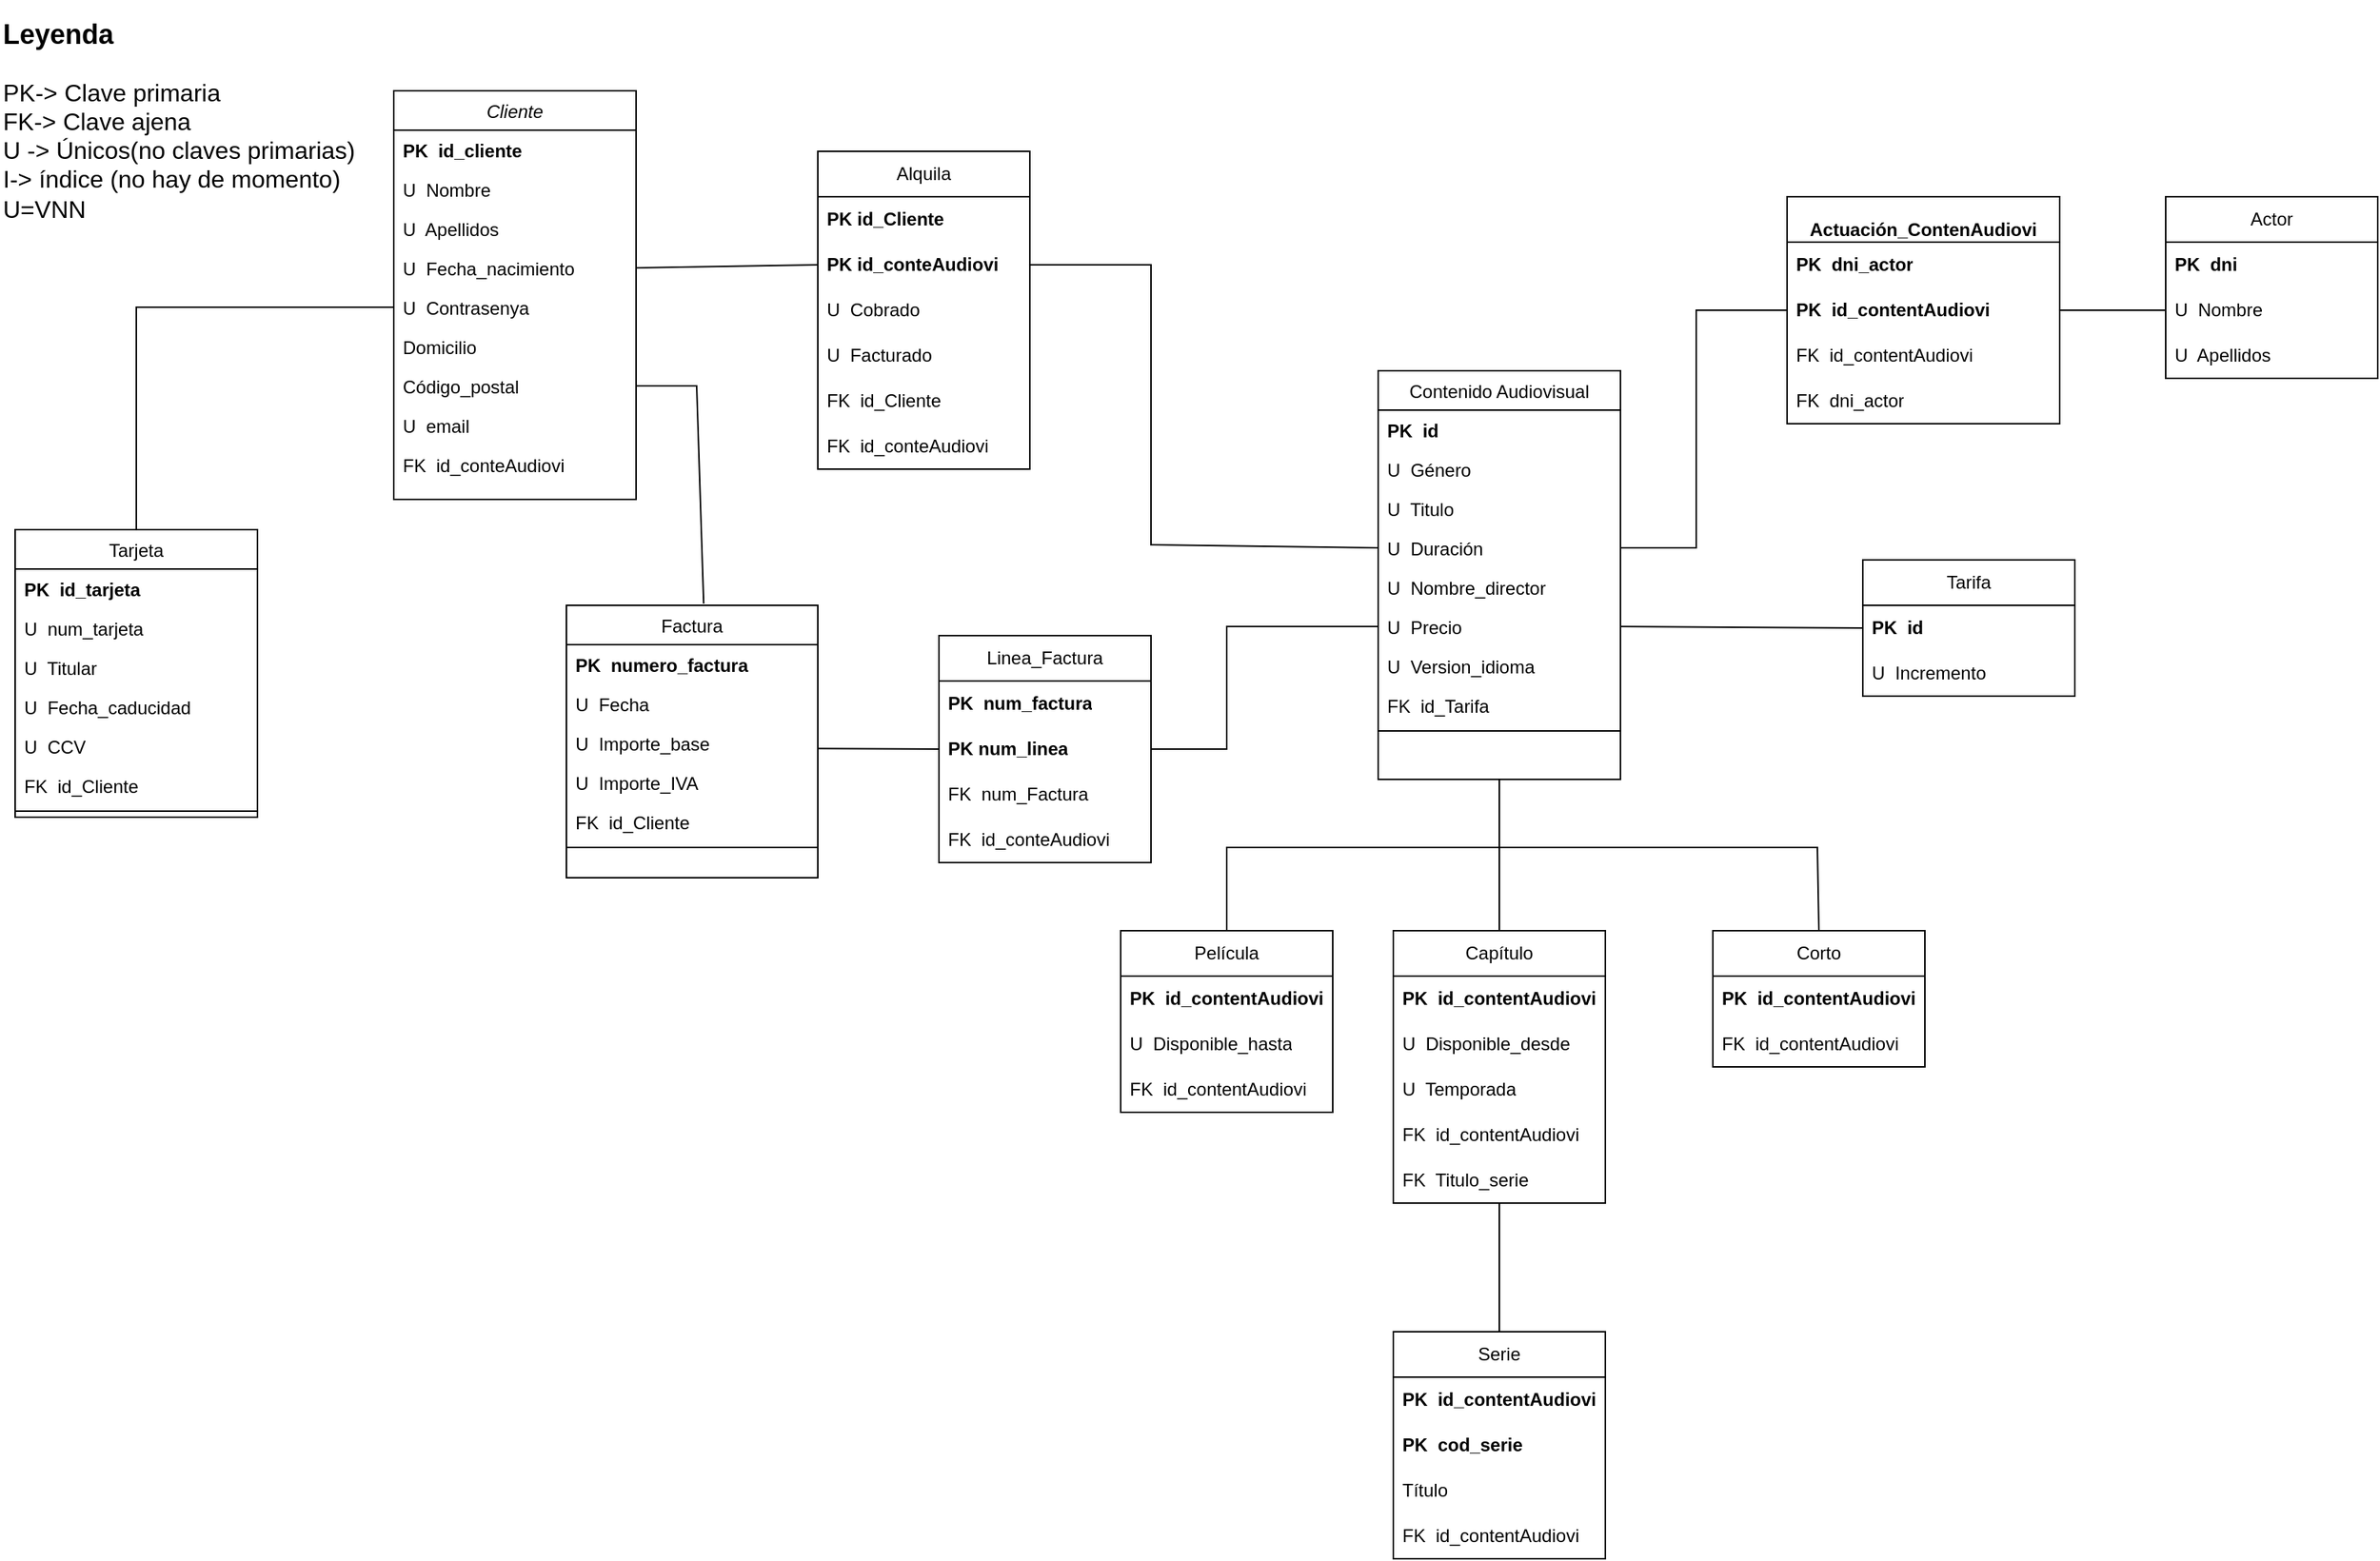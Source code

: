 <mxfile version="24.4.0" type="device">
  <diagram id="C5RBs43oDa-KdzZeNtuy" name="Page-1">
    <mxGraphModel dx="1566" dy="602" grid="1" gridSize="10" guides="1" tooltips="1" connect="1" arrows="1" fold="1" page="1" pageScale="1" pageWidth="827" pageHeight="1169" math="0" shadow="0">
      <root>
        <mxCell id="WIyWlLk6GJQsqaUBKTNV-0" />
        <mxCell id="WIyWlLk6GJQsqaUBKTNV-1" parent="WIyWlLk6GJQsqaUBKTNV-0" />
        <mxCell id="zkfFHV4jXpPFQw0GAbJ--0" value="Cliente" style="swimlane;fontStyle=2;align=center;verticalAlign=top;childLayout=stackLayout;horizontal=1;startSize=26;horizontalStack=0;resizeParent=1;resizeLast=0;collapsible=1;marginBottom=0;rounded=0;shadow=0;strokeWidth=1;" parent="WIyWlLk6GJQsqaUBKTNV-1" vertex="1">
          <mxGeometry x="300" y="100" width="160" height="270" as="geometry">
            <mxRectangle x="230" y="140" width="160" height="26" as="alternateBounds" />
          </mxGeometry>
        </mxCell>
        <mxCell id="Wgf2Gytl8_yMg1ZJotY8-47" value="PK  id_cliente" style="text;align=left;verticalAlign=top;spacingLeft=4;spacingRight=4;overflow=hidden;rotatable=0;points=[[0,0.5],[1,0.5]];portConstraint=eastwest;rounded=0;shadow=0;html=0;strokeColor=none;fontStyle=1" parent="zkfFHV4jXpPFQw0GAbJ--0" vertex="1">
          <mxGeometry y="26" width="160" height="26" as="geometry" />
        </mxCell>
        <mxCell id="zkfFHV4jXpPFQw0GAbJ--1" value="U  Nombre        " style="text;align=left;verticalAlign=top;spacingLeft=4;spacingRight=4;overflow=hidden;rotatable=0;points=[[0,0.5],[1,0.5]];portConstraint=eastwest;" parent="zkfFHV4jXpPFQw0GAbJ--0" vertex="1">
          <mxGeometry y="52" width="160" height="26" as="geometry" />
        </mxCell>
        <mxCell id="zkfFHV4jXpPFQw0GAbJ--2" value="U  Apellidos" style="text;align=left;verticalAlign=top;spacingLeft=4;spacingRight=4;overflow=hidden;rotatable=0;points=[[0,0.5],[1,0.5]];portConstraint=eastwest;rounded=0;shadow=0;html=0;" parent="zkfFHV4jXpPFQw0GAbJ--0" vertex="1">
          <mxGeometry y="78" width="160" height="26" as="geometry" />
        </mxCell>
        <mxCell id="Wgf2Gytl8_yMg1ZJotY8-46" value="U  Fecha_nacimiento" style="text;align=left;verticalAlign=top;spacingLeft=4;spacingRight=4;overflow=hidden;rotatable=0;points=[[0,0.5],[1,0.5]];portConstraint=eastwest;rounded=0;shadow=0;html=0;" parent="zkfFHV4jXpPFQw0GAbJ--0" vertex="1">
          <mxGeometry y="104" width="160" height="26" as="geometry" />
        </mxCell>
        <mxCell id="Wgf2Gytl8_yMg1ZJotY8-48" value="U  Contrasenya" style="text;align=left;verticalAlign=top;spacingLeft=4;spacingRight=4;overflow=hidden;rotatable=0;points=[[0,0.5],[1,0.5]];portConstraint=eastwest;" parent="zkfFHV4jXpPFQw0GAbJ--0" vertex="1">
          <mxGeometry y="130" width="160" height="26" as="geometry" />
        </mxCell>
        <mxCell id="zkfFHV4jXpPFQw0GAbJ--5" value="Domicilio" style="text;align=left;verticalAlign=top;spacingLeft=4;spacingRight=4;overflow=hidden;rotatable=0;points=[[0,0.5],[1,0.5]];portConstraint=eastwest;" parent="zkfFHV4jXpPFQw0GAbJ--0" vertex="1">
          <mxGeometry y="156" width="160" height="26" as="geometry" />
        </mxCell>
        <mxCell id="Wgf2Gytl8_yMg1ZJotY8-49" value="Código_postal" style="text;align=left;verticalAlign=top;spacingLeft=4;spacingRight=4;overflow=hidden;rotatable=0;points=[[0,0.5],[1,0.5]];portConstraint=eastwest;rounded=0;shadow=0;html=0;" parent="zkfFHV4jXpPFQw0GAbJ--0" vertex="1">
          <mxGeometry y="182" width="160" height="26" as="geometry" />
        </mxCell>
        <mxCell id="oNZRtLvuHWQZ_LMF3RW0-1" value="U  email" style="text;align=left;verticalAlign=top;spacingLeft=4;spacingRight=4;overflow=hidden;rotatable=0;points=[[0,0.5],[1,0.5]];portConstraint=eastwest;rounded=0;shadow=0;html=0;" parent="zkfFHV4jXpPFQw0GAbJ--0" vertex="1">
          <mxGeometry y="208" width="160" height="26" as="geometry" />
        </mxCell>
        <mxCell id="Wgf2Gytl8_yMg1ZJotY8-50" value="FK  id_conteAudiovi" style="text;align=left;verticalAlign=top;spacingLeft=4;spacingRight=4;overflow=hidden;rotatable=0;points=[[0,0.5],[1,0.5]];portConstraint=eastwest;fontStyle=0" parent="zkfFHV4jXpPFQw0GAbJ--0" vertex="1">
          <mxGeometry y="234" width="160" height="36" as="geometry" />
        </mxCell>
        <mxCell id="zkfFHV4jXpPFQw0GAbJ--6" value="Tarjeta" style="swimlane;fontStyle=0;align=center;verticalAlign=top;childLayout=stackLayout;horizontal=1;startSize=26;horizontalStack=0;resizeParent=1;resizeLast=0;collapsible=1;marginBottom=0;rounded=0;shadow=0;strokeWidth=1;" parent="WIyWlLk6GJQsqaUBKTNV-1" vertex="1">
          <mxGeometry x="50" y="390" width="160" height="190" as="geometry">
            <mxRectangle x="130" y="380" width="160" height="26" as="alternateBounds" />
          </mxGeometry>
        </mxCell>
        <mxCell id="zkfFHV4jXpPFQw0GAbJ--7" value="PK  id_tarjeta" style="text;align=left;verticalAlign=top;spacingLeft=4;spacingRight=4;overflow=hidden;rotatable=0;points=[[0,0.5],[1,0.5]];portConstraint=eastwest;fontStyle=1" parent="zkfFHV4jXpPFQw0GAbJ--6" vertex="1">
          <mxGeometry y="26" width="160" height="26" as="geometry" />
        </mxCell>
        <mxCell id="7_OPogSqCohkSe6gVbmI-0" value="U  num_tarjeta" style="text;align=left;verticalAlign=top;spacingLeft=4;spacingRight=4;overflow=hidden;rotatable=0;points=[[0,0.5],[1,0.5]];portConstraint=eastwest;rounded=0;shadow=0;html=0;" vertex="1" parent="zkfFHV4jXpPFQw0GAbJ--6">
          <mxGeometry y="52" width="160" height="26" as="geometry" />
        </mxCell>
        <mxCell id="zkfFHV4jXpPFQw0GAbJ--8" value="U  Titular" style="text;align=left;verticalAlign=top;spacingLeft=4;spacingRight=4;overflow=hidden;rotatable=0;points=[[0,0.5],[1,0.5]];portConstraint=eastwest;rounded=0;shadow=0;html=0;" parent="zkfFHV4jXpPFQw0GAbJ--6" vertex="1">
          <mxGeometry y="78" width="160" height="26" as="geometry" />
        </mxCell>
        <mxCell id="Wgf2Gytl8_yMg1ZJotY8-126" value="U  Fecha_caducidad" style="text;align=left;verticalAlign=top;spacingLeft=4;spacingRight=4;overflow=hidden;rotatable=0;points=[[0,0.5],[1,0.5]];portConstraint=eastwest;rounded=0;shadow=0;html=0;" parent="zkfFHV4jXpPFQw0GAbJ--6" vertex="1">
          <mxGeometry y="104" width="160" height="26" as="geometry" />
        </mxCell>
        <mxCell id="Wgf2Gytl8_yMg1ZJotY8-127" value="U  CCV" style="text;align=left;verticalAlign=top;spacingLeft=4;spacingRight=4;overflow=hidden;rotatable=0;points=[[0,0.5],[1,0.5]];portConstraint=eastwest;rounded=0;shadow=0;html=0;" parent="zkfFHV4jXpPFQw0GAbJ--6" vertex="1">
          <mxGeometry y="130" width="160" height="26" as="geometry" />
        </mxCell>
        <mxCell id="Wgf2Gytl8_yMg1ZJotY8-129" value="FK  id_Cliente" style="text;align=left;verticalAlign=top;spacingLeft=4;spacingRight=4;overflow=hidden;rotatable=0;points=[[0,0.5],[1,0.5]];portConstraint=eastwest;rounded=0;shadow=0;html=0;" parent="zkfFHV4jXpPFQw0GAbJ--6" vertex="1">
          <mxGeometry y="156" width="160" height="26" as="geometry" />
        </mxCell>
        <mxCell id="zkfFHV4jXpPFQw0GAbJ--9" value="" style="line;html=1;strokeWidth=1;align=left;verticalAlign=middle;spacingTop=-1;spacingLeft=3;spacingRight=3;rotatable=0;labelPosition=right;points=[];portConstraint=eastwest;" parent="zkfFHV4jXpPFQw0GAbJ--6" vertex="1">
          <mxGeometry y="182" width="160" height="8" as="geometry" />
        </mxCell>
        <mxCell id="zkfFHV4jXpPFQw0GAbJ--17" value="Contenido Audiovisual" style="swimlane;fontStyle=0;align=center;verticalAlign=top;childLayout=stackLayout;horizontal=1;startSize=26;horizontalStack=0;resizeParent=1;resizeLast=0;collapsible=1;marginBottom=0;rounded=0;shadow=0;strokeWidth=1;" parent="WIyWlLk6GJQsqaUBKTNV-1" vertex="1">
          <mxGeometry x="950" y="285" width="160" height="270" as="geometry">
            <mxRectangle x="550" y="140" width="160" height="26" as="alternateBounds" />
          </mxGeometry>
        </mxCell>
        <mxCell id="zkfFHV4jXpPFQw0GAbJ--18" value="PK  id" style="text;align=left;verticalAlign=top;spacingLeft=4;spacingRight=4;overflow=hidden;rotatable=0;points=[[0,0.5],[1,0.5]];portConstraint=eastwest;fontStyle=1" parent="zkfFHV4jXpPFQw0GAbJ--17" vertex="1">
          <mxGeometry y="26" width="160" height="26" as="geometry" />
        </mxCell>
        <mxCell id="zkfFHV4jXpPFQw0GAbJ--19" value="U  Género" style="text;align=left;verticalAlign=top;spacingLeft=4;spacingRight=4;overflow=hidden;rotatable=0;points=[[0,0.5],[1,0.5]];portConstraint=eastwest;rounded=0;shadow=0;html=0;" parent="zkfFHV4jXpPFQw0GAbJ--17" vertex="1">
          <mxGeometry y="52" width="160" height="26" as="geometry" />
        </mxCell>
        <mxCell id="zkfFHV4jXpPFQw0GAbJ--20" value="U  Titulo" style="text;align=left;verticalAlign=top;spacingLeft=4;spacingRight=4;overflow=hidden;rotatable=0;points=[[0,0.5],[1,0.5]];portConstraint=eastwest;rounded=0;shadow=0;html=0;" parent="zkfFHV4jXpPFQw0GAbJ--17" vertex="1">
          <mxGeometry y="78" width="160" height="26" as="geometry" />
        </mxCell>
        <mxCell id="zkfFHV4jXpPFQw0GAbJ--21" value="U  Duración" style="text;align=left;verticalAlign=top;spacingLeft=4;spacingRight=4;overflow=hidden;rotatable=0;points=[[0,0.5],[1,0.5]];portConstraint=eastwest;rounded=0;shadow=0;html=0;" parent="zkfFHV4jXpPFQw0GAbJ--17" vertex="1">
          <mxGeometry y="104" width="160" height="26" as="geometry" />
        </mxCell>
        <mxCell id="zkfFHV4jXpPFQw0GAbJ--22" value="U  Nombre_director" style="text;align=left;verticalAlign=top;spacingLeft=4;spacingRight=4;overflow=hidden;rotatable=0;points=[[0,0.5],[1,0.5]];portConstraint=eastwest;rounded=0;shadow=0;html=0;" parent="zkfFHV4jXpPFQw0GAbJ--17" vertex="1">
          <mxGeometry y="130" width="160" height="26" as="geometry" />
        </mxCell>
        <mxCell id="zkfFHV4jXpPFQw0GAbJ--24" value="U  Precio" style="text;align=left;verticalAlign=top;spacingLeft=4;spacingRight=4;overflow=hidden;rotatable=0;points=[[0,0.5],[1,0.5]];portConstraint=eastwest;" parent="zkfFHV4jXpPFQw0GAbJ--17" vertex="1">
          <mxGeometry y="156" width="160" height="26" as="geometry" />
        </mxCell>
        <mxCell id="zkfFHV4jXpPFQw0GAbJ--25" value="U  Version_idioma" style="text;align=left;verticalAlign=top;spacingLeft=4;spacingRight=4;overflow=hidden;rotatable=0;points=[[0,0.5],[1,0.5]];portConstraint=eastwest;" parent="zkfFHV4jXpPFQw0GAbJ--17" vertex="1">
          <mxGeometry y="182" width="160" height="26" as="geometry" />
        </mxCell>
        <mxCell id="Wgf2Gytl8_yMg1ZJotY8-65" value="FK  id_Tarifa" style="text;align=left;verticalAlign=top;spacingLeft=4;spacingRight=4;overflow=hidden;rotatable=0;points=[[0,0.5],[1,0.5]];portConstraint=eastwest;rounded=0;shadow=0;html=0;" parent="zkfFHV4jXpPFQw0GAbJ--17" vertex="1">
          <mxGeometry y="208" width="160" height="26" as="geometry" />
        </mxCell>
        <mxCell id="zkfFHV4jXpPFQw0GAbJ--23" value="" style="line;html=1;strokeWidth=1;align=left;verticalAlign=middle;spacingTop=-1;spacingLeft=3;spacingRight=3;rotatable=0;labelPosition=right;points=[];portConstraint=eastwest;" parent="zkfFHV4jXpPFQw0GAbJ--17" vertex="1">
          <mxGeometry y="234" width="160" height="8" as="geometry" />
        </mxCell>
        <mxCell id="Wgf2Gytl8_yMg1ZJotY8-0" value="Actor" style="swimlane;fontStyle=0;childLayout=stackLayout;horizontal=1;startSize=30;horizontalStack=0;resizeParent=1;resizeParentMax=0;resizeLast=0;collapsible=1;marginBottom=0;whiteSpace=wrap;html=1;" parent="WIyWlLk6GJQsqaUBKTNV-1" vertex="1">
          <mxGeometry x="1470" y="170" width="140" height="120" as="geometry" />
        </mxCell>
        <mxCell id="Wgf2Gytl8_yMg1ZJotY8-1" value="&lt;b&gt;PK&amp;nbsp; dni&lt;/b&gt;" style="text;strokeColor=none;fillColor=none;align=left;verticalAlign=middle;spacingLeft=4;spacingRight=4;overflow=hidden;points=[[0,0.5],[1,0.5]];portConstraint=eastwest;rotatable=0;whiteSpace=wrap;html=1;" parent="Wgf2Gytl8_yMg1ZJotY8-0" vertex="1">
          <mxGeometry y="30" width="140" height="30" as="geometry" />
        </mxCell>
        <mxCell id="Wgf2Gytl8_yMg1ZJotY8-2" value="U&amp;nbsp; Nombre" style="text;strokeColor=none;fillColor=none;align=left;verticalAlign=middle;spacingLeft=4;spacingRight=4;overflow=hidden;points=[[0,0.5],[1,0.5]];portConstraint=eastwest;rotatable=0;whiteSpace=wrap;html=1;" parent="Wgf2Gytl8_yMg1ZJotY8-0" vertex="1">
          <mxGeometry y="60" width="140" height="30" as="geometry" />
        </mxCell>
        <mxCell id="Wgf2Gytl8_yMg1ZJotY8-3" value="U&amp;nbsp; Apellidos" style="text;strokeColor=none;fillColor=none;align=left;verticalAlign=middle;spacingLeft=4;spacingRight=4;overflow=hidden;points=[[0,0.5],[1,0.5]];portConstraint=eastwest;rotatable=0;whiteSpace=wrap;html=1;" parent="Wgf2Gytl8_yMg1ZJotY8-0" vertex="1">
          <mxGeometry y="90" width="140" height="30" as="geometry" />
        </mxCell>
        <mxCell id="Wgf2Gytl8_yMg1ZJotY8-4" value="Corto" style="swimlane;fontStyle=0;childLayout=stackLayout;horizontal=1;startSize=30;horizontalStack=0;resizeParent=1;resizeParentMax=0;resizeLast=0;collapsible=1;marginBottom=0;whiteSpace=wrap;html=1;" parent="WIyWlLk6GJQsqaUBKTNV-1" vertex="1">
          <mxGeometry x="1171" y="655" width="140" height="90" as="geometry" />
        </mxCell>
        <mxCell id="Wgf2Gytl8_yMg1ZJotY8-5" value="&lt;b&gt;PK&amp;nbsp; id_contentAudiovi&lt;/b&gt;" style="text;strokeColor=none;fillColor=none;align=left;verticalAlign=middle;spacingLeft=4;spacingRight=4;overflow=hidden;points=[[0,0.5],[1,0.5]];portConstraint=eastwest;rotatable=0;whiteSpace=wrap;html=1;" parent="Wgf2Gytl8_yMg1ZJotY8-4" vertex="1">
          <mxGeometry y="30" width="140" height="30" as="geometry" />
        </mxCell>
        <mxCell id="Wgf2Gytl8_yMg1ZJotY8-6" value="FK&amp;nbsp; id_contentAudiovi" style="text;strokeColor=none;fillColor=none;align=left;verticalAlign=middle;spacingLeft=4;spacingRight=4;overflow=hidden;points=[[0,0.5],[1,0.5]];portConstraint=eastwest;rotatable=0;whiteSpace=wrap;html=1;" parent="Wgf2Gytl8_yMg1ZJotY8-4" vertex="1">
          <mxGeometry y="60" width="140" height="30" as="geometry" />
        </mxCell>
        <mxCell id="Wgf2Gytl8_yMg1ZJotY8-8" value="Tarifa" style="swimlane;fontStyle=0;childLayout=stackLayout;horizontal=1;startSize=30;horizontalStack=0;resizeParent=1;resizeParentMax=0;resizeLast=0;collapsible=1;marginBottom=0;whiteSpace=wrap;html=1;" parent="WIyWlLk6GJQsqaUBKTNV-1" vertex="1">
          <mxGeometry x="1270" y="410" width="140" height="90" as="geometry" />
        </mxCell>
        <mxCell id="Wgf2Gytl8_yMg1ZJotY8-9" value="&lt;b&gt;PK&amp;nbsp; id&lt;/b&gt;" style="text;strokeColor=none;fillColor=none;align=left;verticalAlign=middle;spacingLeft=4;spacingRight=4;overflow=hidden;points=[[0,0.5],[1,0.5]];portConstraint=eastwest;rotatable=0;whiteSpace=wrap;html=1;" parent="Wgf2Gytl8_yMg1ZJotY8-8" vertex="1">
          <mxGeometry y="30" width="140" height="30" as="geometry" />
        </mxCell>
        <mxCell id="Wgf2Gytl8_yMg1ZJotY8-10" value="U&amp;nbsp; Incremento" style="text;strokeColor=none;fillColor=none;align=left;verticalAlign=middle;spacingLeft=4;spacingRight=4;overflow=hidden;points=[[0,0.5],[1,0.5]];portConstraint=eastwest;rotatable=0;whiteSpace=wrap;html=1;" parent="Wgf2Gytl8_yMg1ZJotY8-8" vertex="1">
          <mxGeometry y="60" width="140" height="30" as="geometry" />
        </mxCell>
        <mxCell id="Wgf2Gytl8_yMg1ZJotY8-12" value="Linea_Factura" style="swimlane;fontStyle=0;childLayout=stackLayout;horizontal=1;startSize=30;horizontalStack=0;resizeParent=1;resizeParentMax=0;resizeLast=0;collapsible=1;marginBottom=0;whiteSpace=wrap;html=1;" parent="WIyWlLk6GJQsqaUBKTNV-1" vertex="1">
          <mxGeometry x="660" y="460" width="140" height="150" as="geometry" />
        </mxCell>
        <mxCell id="Wgf2Gytl8_yMg1ZJotY8-13" value="&lt;span style=&quot;font-weight: 700; text-wrap: nowrap;&quot;&gt;PK&amp;nbsp; num_factura&lt;/span&gt;" style="text;strokeColor=none;fillColor=none;align=left;verticalAlign=middle;spacingLeft=4;spacingRight=4;overflow=hidden;points=[[0,0.5],[1,0.5]];portConstraint=eastwest;rotatable=0;whiteSpace=wrap;html=1;" parent="Wgf2Gytl8_yMg1ZJotY8-12" vertex="1">
          <mxGeometry y="30" width="140" height="30" as="geometry" />
        </mxCell>
        <mxCell id="Wgf2Gytl8_yMg1ZJotY8-14" value="&lt;b&gt;PK num_linea&lt;/b&gt;" style="text;strokeColor=none;fillColor=none;align=left;verticalAlign=middle;spacingLeft=4;spacingRight=4;overflow=hidden;points=[[0,0.5],[1,0.5]];portConstraint=eastwest;rotatable=0;whiteSpace=wrap;html=1;" parent="Wgf2Gytl8_yMg1ZJotY8-12" vertex="1">
          <mxGeometry y="60" width="140" height="30" as="geometry" />
        </mxCell>
        <mxCell id="Wgf2Gytl8_yMg1ZJotY8-141" value="&lt;span style=&quot;text-wrap: nowrap;&quot;&gt;FK&amp;nbsp; num_Factura&amp;nbsp;&lt;/span&gt;" style="text;strokeColor=none;fillColor=none;align=left;verticalAlign=middle;spacingLeft=4;spacingRight=4;overflow=hidden;points=[[0,0.5],[1,0.5]];portConstraint=eastwest;rotatable=0;whiteSpace=wrap;html=1;" parent="Wgf2Gytl8_yMg1ZJotY8-12" vertex="1">
          <mxGeometry y="90" width="140" height="30" as="geometry" />
        </mxCell>
        <mxCell id="Wgf2Gytl8_yMg1ZJotY8-142" value="FK&amp;nbsp; id_conteAudiovi&amp;nbsp;" style="text;strokeColor=none;fillColor=none;align=left;verticalAlign=middle;spacingLeft=4;spacingRight=4;overflow=hidden;points=[[0,0.5],[1,0.5]];portConstraint=eastwest;rotatable=0;whiteSpace=wrap;html=1;" parent="Wgf2Gytl8_yMg1ZJotY8-12" vertex="1">
          <mxGeometry y="120" width="140" height="30" as="geometry" />
        </mxCell>
        <mxCell id="Wgf2Gytl8_yMg1ZJotY8-20" value="Serie" style="swimlane;fontStyle=0;childLayout=stackLayout;horizontal=1;startSize=30;horizontalStack=0;resizeParent=1;resizeParentMax=0;resizeLast=0;collapsible=1;marginBottom=0;whiteSpace=wrap;html=1;" parent="WIyWlLk6GJQsqaUBKTNV-1" vertex="1">
          <mxGeometry x="960" y="920" width="140" height="150" as="geometry" />
        </mxCell>
        <mxCell id="Wgf2Gytl8_yMg1ZJotY8-21" value="&lt;b&gt;PK&amp;nbsp; id_contentAudiovi&lt;/b&gt;" style="text;strokeColor=none;fillColor=none;align=left;verticalAlign=middle;spacingLeft=4;spacingRight=4;overflow=hidden;points=[[0,0.5],[1,0.5]];portConstraint=eastwest;rotatable=0;whiteSpace=wrap;html=1;" parent="Wgf2Gytl8_yMg1ZJotY8-20" vertex="1">
          <mxGeometry y="30" width="140" height="30" as="geometry" />
        </mxCell>
        <mxCell id="Wgf2Gytl8_yMg1ZJotY8-22" value="&lt;b&gt;PK&amp;nbsp; cod_serie&lt;/b&gt;" style="text;strokeColor=none;fillColor=none;align=left;verticalAlign=middle;spacingLeft=4;spacingRight=4;overflow=hidden;points=[[0,0.5],[1,0.5]];portConstraint=eastwest;rotatable=0;whiteSpace=wrap;html=1;" parent="Wgf2Gytl8_yMg1ZJotY8-20" vertex="1">
          <mxGeometry y="60" width="140" height="30" as="geometry" />
        </mxCell>
        <mxCell id="bY-M41s3Fz6v2LZ8g6At-0" value="Título" style="text;strokeColor=none;fillColor=none;align=left;verticalAlign=middle;spacingLeft=4;spacingRight=4;overflow=hidden;points=[[0,0.5],[1,0.5]];portConstraint=eastwest;rotatable=0;whiteSpace=wrap;html=1;" parent="Wgf2Gytl8_yMg1ZJotY8-20" vertex="1">
          <mxGeometry y="90" width="140" height="30" as="geometry" />
        </mxCell>
        <mxCell id="Wgf2Gytl8_yMg1ZJotY8-23" value="FK&amp;nbsp; id_contentAudiovi" style="text;strokeColor=none;fillColor=none;align=left;verticalAlign=middle;spacingLeft=4;spacingRight=4;overflow=hidden;points=[[0,0.5],[1,0.5]];portConstraint=eastwest;rotatable=0;whiteSpace=wrap;html=1;" parent="Wgf2Gytl8_yMg1ZJotY8-20" vertex="1">
          <mxGeometry y="120" width="140" height="30" as="geometry" />
        </mxCell>
        <mxCell id="Wgf2Gytl8_yMg1ZJotY8-24" value="Película" style="swimlane;fontStyle=0;childLayout=stackLayout;horizontal=1;startSize=30;horizontalStack=0;resizeParent=1;resizeParentMax=0;resizeLast=0;collapsible=1;marginBottom=0;whiteSpace=wrap;html=1;" parent="WIyWlLk6GJQsqaUBKTNV-1" vertex="1">
          <mxGeometry x="780" y="655" width="140" height="120" as="geometry" />
        </mxCell>
        <mxCell id="Wgf2Gytl8_yMg1ZJotY8-25" value="&lt;b&gt;PK&amp;nbsp; id_contentAudiovi&lt;/b&gt;" style="text;strokeColor=none;fillColor=none;align=left;verticalAlign=middle;spacingLeft=4;spacingRight=4;overflow=hidden;points=[[0,0.5],[1,0.5]];portConstraint=eastwest;rotatable=0;whiteSpace=wrap;html=1;" parent="Wgf2Gytl8_yMg1ZJotY8-24" vertex="1">
          <mxGeometry y="30" width="140" height="30" as="geometry" />
        </mxCell>
        <mxCell id="Wgf2Gytl8_yMg1ZJotY8-27" value="U&amp;nbsp; Disponible_hasta" style="text;strokeColor=none;fillColor=none;align=left;verticalAlign=middle;spacingLeft=4;spacingRight=4;overflow=hidden;points=[[0,0.5],[1,0.5]];portConstraint=eastwest;rotatable=0;whiteSpace=wrap;html=1;" parent="Wgf2Gytl8_yMg1ZJotY8-24" vertex="1">
          <mxGeometry y="60" width="140" height="30" as="geometry" />
        </mxCell>
        <mxCell id="Wgf2Gytl8_yMg1ZJotY8-26" value="FK&amp;nbsp; id_contentAudiovi" style="text;strokeColor=none;fillColor=none;align=left;verticalAlign=middle;spacingLeft=4;spacingRight=4;overflow=hidden;points=[[0,0.5],[1,0.5]];portConstraint=eastwest;rotatable=0;whiteSpace=wrap;html=1;" parent="Wgf2Gytl8_yMg1ZJotY8-24" vertex="1">
          <mxGeometry y="90" width="140" height="30" as="geometry" />
        </mxCell>
        <mxCell id="Wgf2Gytl8_yMg1ZJotY8-28" value="Capítulo" style="swimlane;fontStyle=0;childLayout=stackLayout;horizontal=1;startSize=30;horizontalStack=0;resizeParent=1;resizeParentMax=0;resizeLast=0;collapsible=1;marginBottom=0;whiteSpace=wrap;html=1;" parent="WIyWlLk6GJQsqaUBKTNV-1" vertex="1">
          <mxGeometry x="960" y="655" width="140" height="180" as="geometry" />
        </mxCell>
        <mxCell id="Wgf2Gytl8_yMg1ZJotY8-29" value="&lt;b&gt;PK&amp;nbsp; id_contentAudiovi&lt;/b&gt;" style="text;strokeColor=none;fillColor=none;align=left;verticalAlign=middle;spacingLeft=4;spacingRight=4;overflow=hidden;points=[[0,0.5],[1,0.5]];portConstraint=eastwest;rotatable=0;whiteSpace=wrap;html=1;" parent="Wgf2Gytl8_yMg1ZJotY8-28" vertex="1">
          <mxGeometry y="30" width="140" height="30" as="geometry" />
        </mxCell>
        <mxCell id="Wgf2Gytl8_yMg1ZJotY8-31" value="U&amp;nbsp; Disponible_desde" style="text;strokeColor=none;fillColor=none;align=left;verticalAlign=middle;spacingLeft=4;spacingRight=4;overflow=hidden;points=[[0,0.5],[1,0.5]];portConstraint=eastwest;rotatable=0;whiteSpace=wrap;html=1;" parent="Wgf2Gytl8_yMg1ZJotY8-28" vertex="1">
          <mxGeometry y="60" width="140" height="30" as="geometry" />
        </mxCell>
        <mxCell id="Wgf2Gytl8_yMg1ZJotY8-116" value="U&amp;nbsp; Temporada" style="text;strokeColor=none;fillColor=none;align=left;verticalAlign=middle;spacingLeft=4;spacingRight=4;overflow=hidden;points=[[0,0.5],[1,0.5]];portConstraint=eastwest;rotatable=0;whiteSpace=wrap;html=1;" parent="Wgf2Gytl8_yMg1ZJotY8-28" vertex="1">
          <mxGeometry y="90" width="140" height="30" as="geometry" />
        </mxCell>
        <mxCell id="Wgf2Gytl8_yMg1ZJotY8-30" value="FK&amp;nbsp; id_contentAudiovi" style="text;strokeColor=none;fillColor=none;align=left;verticalAlign=middle;spacingLeft=4;spacingRight=4;overflow=hidden;points=[[0,0.5],[1,0.5]];portConstraint=eastwest;rotatable=0;whiteSpace=wrap;html=1;" parent="Wgf2Gytl8_yMg1ZJotY8-28" vertex="1">
          <mxGeometry y="120" width="140" height="30" as="geometry" />
        </mxCell>
        <mxCell id="Wgf2Gytl8_yMg1ZJotY8-117" value="FK&amp;nbsp; Titulo_serie" style="text;strokeColor=none;fillColor=none;align=left;verticalAlign=middle;spacingLeft=4;spacingRight=4;overflow=hidden;points=[[0,0.5],[1,0.5]];portConstraint=eastwest;rotatable=0;whiteSpace=wrap;html=1;" parent="Wgf2Gytl8_yMg1ZJotY8-28" vertex="1">
          <mxGeometry y="150" width="140" height="30" as="geometry" />
        </mxCell>
        <mxCell id="Wgf2Gytl8_yMg1ZJotY8-52" value="&lt;h1 style=&quot;margin-top: 0px;&quot;&gt;&lt;font style=&quot;font-size: 18px;&quot;&gt;Leyenda&lt;/font&gt;&lt;/h1&gt;&lt;div&gt;&lt;font size=&quot;3&quot;&gt;PK-&amp;gt; Clave primaria&lt;/font&gt;&lt;/div&gt;&lt;div&gt;&lt;font size=&quot;3&quot;&gt;FK-&amp;gt; Clave ajena&lt;/font&gt;&lt;/div&gt;&lt;div&gt;&lt;font size=&quot;3&quot;&gt;U -&amp;gt; Únicos(no claves primarias)&lt;/font&gt;&lt;/div&gt;&lt;div&gt;&lt;font size=&quot;3&quot;&gt;I-&amp;gt; índice (no hay de momento)&lt;/font&gt;&lt;/div&gt;&lt;div&gt;&lt;font size=&quot;3&quot;&gt;U=VNN&lt;/font&gt;&lt;/div&gt;" style="text;html=1;whiteSpace=wrap;overflow=hidden;rounded=0;" parent="WIyWlLk6GJQsqaUBKTNV-1" vertex="1">
          <mxGeometry x="40" y="40" width="250" height="180" as="geometry" />
        </mxCell>
        <mxCell id="Wgf2Gytl8_yMg1ZJotY8-56" value="Alquila" style="swimlane;fontStyle=0;childLayout=stackLayout;horizontal=1;startSize=30;horizontalStack=0;resizeParent=1;resizeParentMax=0;resizeLast=0;collapsible=1;marginBottom=0;whiteSpace=wrap;html=1;" parent="WIyWlLk6GJQsqaUBKTNV-1" vertex="1">
          <mxGeometry x="580" y="140" width="140" height="210" as="geometry" />
        </mxCell>
        <mxCell id="Wgf2Gytl8_yMg1ZJotY8-57" value="&lt;b&gt;PK id_Cliente&lt;/b&gt;" style="text;strokeColor=none;fillColor=none;align=left;verticalAlign=middle;spacingLeft=4;spacingRight=4;overflow=hidden;points=[[0,0.5],[1,0.5]];portConstraint=eastwest;rotatable=0;whiteSpace=wrap;html=1;" parent="Wgf2Gytl8_yMg1ZJotY8-56" vertex="1">
          <mxGeometry y="30" width="140" height="30" as="geometry" />
        </mxCell>
        <mxCell id="Wgf2Gytl8_yMg1ZJotY8-58" value="&lt;b&gt;PK id_conteAudiovi&lt;/b&gt;" style="text;strokeColor=none;fillColor=none;align=left;verticalAlign=middle;spacingLeft=4;spacingRight=4;overflow=hidden;points=[[0,0.5],[1,0.5]];portConstraint=eastwest;rotatable=0;whiteSpace=wrap;html=1;" parent="Wgf2Gytl8_yMg1ZJotY8-56" vertex="1">
          <mxGeometry y="60" width="140" height="30" as="geometry" />
        </mxCell>
        <mxCell id="Wgf2Gytl8_yMg1ZJotY8-59" value="U&amp;nbsp; Cobrado" style="text;strokeColor=none;fillColor=none;align=left;verticalAlign=middle;spacingLeft=4;spacingRight=4;overflow=hidden;points=[[0,0.5],[1,0.5]];portConstraint=eastwest;rotatable=0;whiteSpace=wrap;html=1;" parent="Wgf2Gytl8_yMg1ZJotY8-56" vertex="1">
          <mxGeometry y="90" width="140" height="30" as="geometry" />
        </mxCell>
        <mxCell id="Wgf2Gytl8_yMg1ZJotY8-62" value="U&amp;nbsp; Facturado" style="text;strokeColor=none;fillColor=none;align=left;verticalAlign=middle;spacingLeft=4;spacingRight=4;overflow=hidden;points=[[0,0.5],[1,0.5]];portConstraint=eastwest;rotatable=0;whiteSpace=wrap;html=1;" parent="Wgf2Gytl8_yMg1ZJotY8-56" vertex="1">
          <mxGeometry y="120" width="140" height="30" as="geometry" />
        </mxCell>
        <mxCell id="Wgf2Gytl8_yMg1ZJotY8-63" value="FK&amp;nbsp; id_Cliente" style="text;strokeColor=none;fillColor=none;align=left;verticalAlign=middle;spacingLeft=4;spacingRight=4;overflow=hidden;points=[[0,0.5],[1,0.5]];portConstraint=eastwest;rotatable=0;whiteSpace=wrap;html=1;" parent="Wgf2Gytl8_yMg1ZJotY8-56" vertex="1">
          <mxGeometry y="150" width="140" height="30" as="geometry" />
        </mxCell>
        <mxCell id="Wgf2Gytl8_yMg1ZJotY8-64" value="FK&amp;nbsp; id_conteAudiovi" style="text;strokeColor=none;fillColor=none;align=left;verticalAlign=middle;spacingLeft=4;spacingRight=4;overflow=hidden;points=[[0,0.5],[1,0.5]];portConstraint=eastwest;rotatable=0;whiteSpace=wrap;html=1;" parent="Wgf2Gytl8_yMg1ZJotY8-56" vertex="1">
          <mxGeometry y="180" width="140" height="30" as="geometry" />
        </mxCell>
        <mxCell id="Wgf2Gytl8_yMg1ZJotY8-60" value="" style="endArrow=none;html=1;rounded=0;exitX=1;exitY=0.5;exitDx=0;exitDy=0;entryX=0;entryY=0.5;entryDx=0;entryDy=0;" parent="WIyWlLk6GJQsqaUBKTNV-1" source="Wgf2Gytl8_yMg1ZJotY8-58" target="zkfFHV4jXpPFQw0GAbJ--21" edge="1">
          <mxGeometry width="50" height="50" relative="1" as="geometry">
            <mxPoint x="600" y="390" as="sourcePoint" />
            <mxPoint x="880" y="215" as="targetPoint" />
            <Array as="points">
              <mxPoint x="800" y="215" />
              <mxPoint x="800" y="400" />
            </Array>
          </mxGeometry>
        </mxCell>
        <mxCell id="Wgf2Gytl8_yMg1ZJotY8-61" value="" style="endArrow=none;html=1;rounded=0;exitX=1;exitY=0.5;exitDx=0;exitDy=0;entryX=0;entryY=0.5;entryDx=0;entryDy=0;" parent="WIyWlLk6GJQsqaUBKTNV-1" target="Wgf2Gytl8_yMg1ZJotY8-58" edge="1">
          <mxGeometry width="50" height="50" relative="1" as="geometry">
            <mxPoint x="460.0" y="217" as="sourcePoint" />
            <mxPoint x="650" y="340" as="targetPoint" />
          </mxGeometry>
        </mxCell>
        <mxCell id="Wgf2Gytl8_yMg1ZJotY8-69" value="" style="endArrow=none;html=1;rounded=0;exitX=1;exitY=0.5;exitDx=0;exitDy=0;entryX=0;entryY=0.5;entryDx=0;entryDy=0;" parent="WIyWlLk6GJQsqaUBKTNV-1" source="zkfFHV4jXpPFQw0GAbJ--21" target="Wgf2Gytl8_yMg1ZJotY8-77" edge="1">
          <mxGeometry width="50" height="50" relative="1" as="geometry">
            <mxPoint x="1150" y="555" as="sourcePoint" />
            <mxPoint x="1160" y="340" as="targetPoint" />
            <Array as="points">
              <mxPoint x="1160" y="402" />
              <mxPoint x="1160" y="245" />
            </Array>
          </mxGeometry>
        </mxCell>
        <mxCell id="Wgf2Gytl8_yMg1ZJotY8-75" value="&lt;p style=&quot;line-height: 100%; margin-bottom: 0cm&quot;&gt;&lt;font color=&quot;#000000&quot;&gt;&lt;b&gt;Actuación_ContenAudiovi&lt;/b&gt;&lt;/font&gt;&lt;/p&gt;" style="swimlane;fontStyle=0;childLayout=stackLayout;horizontal=1;startSize=30;horizontalStack=0;resizeParent=1;resizeParentMax=0;resizeLast=0;collapsible=1;marginBottom=0;whiteSpace=wrap;html=1;" parent="WIyWlLk6GJQsqaUBKTNV-1" vertex="1">
          <mxGeometry x="1220" y="170" width="180" height="150" as="geometry" />
        </mxCell>
        <mxCell id="Wgf2Gytl8_yMg1ZJotY8-76" value="&lt;b&gt;PK&amp;nbsp; dni_actor&lt;/b&gt;" style="text;strokeColor=none;fillColor=none;align=left;verticalAlign=middle;spacingLeft=4;spacingRight=4;overflow=hidden;points=[[0,0.5],[1,0.5]];portConstraint=eastwest;rotatable=0;whiteSpace=wrap;html=1;" parent="Wgf2Gytl8_yMg1ZJotY8-75" vertex="1">
          <mxGeometry y="30" width="180" height="30" as="geometry" />
        </mxCell>
        <mxCell id="Wgf2Gytl8_yMg1ZJotY8-77" value="&lt;b&gt;PK&amp;nbsp; id_contentAudiovi&lt;/b&gt;" style="text;strokeColor=none;fillColor=none;align=left;verticalAlign=middle;spacingLeft=4;spacingRight=4;overflow=hidden;points=[[0,0.5],[1,0.5]];portConstraint=eastwest;rotatable=0;whiteSpace=wrap;html=1;" parent="Wgf2Gytl8_yMg1ZJotY8-75" vertex="1">
          <mxGeometry y="60" width="180" height="30" as="geometry" />
        </mxCell>
        <mxCell id="Wgf2Gytl8_yMg1ZJotY8-78" value="FK&amp;nbsp; id_contentAudiovi" style="text;strokeColor=none;fillColor=none;align=left;verticalAlign=middle;spacingLeft=4;spacingRight=4;overflow=hidden;points=[[0,0.5],[1,0.5]];portConstraint=eastwest;rotatable=0;whiteSpace=wrap;html=1;" parent="Wgf2Gytl8_yMg1ZJotY8-75" vertex="1">
          <mxGeometry y="90" width="180" height="30" as="geometry" />
        </mxCell>
        <mxCell id="Wgf2Gytl8_yMg1ZJotY8-80" value="FK&amp;nbsp; dni_actor" style="text;strokeColor=none;fillColor=none;align=left;verticalAlign=middle;spacingLeft=4;spacingRight=4;overflow=hidden;points=[[0,0.5],[1,0.5]];portConstraint=eastwest;rotatable=0;whiteSpace=wrap;html=1;" parent="Wgf2Gytl8_yMg1ZJotY8-75" vertex="1">
          <mxGeometry y="120" width="180" height="30" as="geometry" />
        </mxCell>
        <mxCell id="Wgf2Gytl8_yMg1ZJotY8-79" value="" style="endArrow=none;html=1;rounded=0;exitX=1;exitY=0.5;exitDx=0;exitDy=0;entryX=0;entryY=0.5;entryDx=0;entryDy=0;" parent="WIyWlLk6GJQsqaUBKTNV-1" source="Wgf2Gytl8_yMg1ZJotY8-77" target="Wgf2Gytl8_yMg1ZJotY8-2" edge="1">
          <mxGeometry width="50" height="50" relative="1" as="geometry">
            <mxPoint x="1410" y="410" as="sourcePoint" />
            <mxPoint x="1460" y="360" as="targetPoint" />
          </mxGeometry>
        </mxCell>
        <mxCell id="Wgf2Gytl8_yMg1ZJotY8-81" value="Factura" style="swimlane;fontStyle=0;align=center;verticalAlign=top;childLayout=stackLayout;horizontal=1;startSize=26;horizontalStack=0;resizeParent=1;resizeLast=0;collapsible=1;marginBottom=0;rounded=0;shadow=0;strokeWidth=1;" parent="WIyWlLk6GJQsqaUBKTNV-1" vertex="1">
          <mxGeometry x="414" y="440" width="166" height="180" as="geometry">
            <mxRectangle x="550" y="140" width="160" height="26" as="alternateBounds" />
          </mxGeometry>
        </mxCell>
        <mxCell id="Wgf2Gytl8_yMg1ZJotY8-82" value="PK  numero_factura" style="text;align=left;verticalAlign=top;spacingLeft=4;spacingRight=4;overflow=hidden;rotatable=0;points=[[0,0.5],[1,0.5]];portConstraint=eastwest;fontStyle=1" parent="Wgf2Gytl8_yMg1ZJotY8-81" vertex="1">
          <mxGeometry y="26" width="166" height="26" as="geometry" />
        </mxCell>
        <mxCell id="Wgf2Gytl8_yMg1ZJotY8-83" value="U  Fecha" style="text;align=left;verticalAlign=top;spacingLeft=4;spacingRight=4;overflow=hidden;rotatable=0;points=[[0,0.5],[1,0.5]];portConstraint=eastwest;rounded=0;shadow=0;html=0;" parent="Wgf2Gytl8_yMg1ZJotY8-81" vertex="1">
          <mxGeometry y="52" width="166" height="26" as="geometry" />
        </mxCell>
        <mxCell id="Wgf2Gytl8_yMg1ZJotY8-84" value="U  Importe_base" style="text;align=left;verticalAlign=top;spacingLeft=4;spacingRight=4;overflow=hidden;rotatable=0;points=[[0,0.5],[1,0.5]];portConstraint=eastwest;rounded=0;shadow=0;html=0;" parent="Wgf2Gytl8_yMg1ZJotY8-81" vertex="1">
          <mxGeometry y="78" width="166" height="26" as="geometry" />
        </mxCell>
        <mxCell id="Wgf2Gytl8_yMg1ZJotY8-86" value="U  Importe_IVA" style="text;align=left;verticalAlign=top;spacingLeft=4;spacingRight=4;overflow=hidden;rotatable=0;points=[[0,0.5],[1,0.5]];portConstraint=eastwest;rounded=0;shadow=0;html=0;" parent="Wgf2Gytl8_yMg1ZJotY8-81" vertex="1">
          <mxGeometry y="104" width="166" height="26" as="geometry" />
        </mxCell>
        <mxCell id="Wgf2Gytl8_yMg1ZJotY8-89" value="FK  id_Cliente " style="text;align=left;verticalAlign=top;spacingLeft=4;spacingRight=4;overflow=hidden;rotatable=0;points=[[0,0.5],[1,0.5]];portConstraint=eastwest;rounded=0;shadow=0;html=0;" parent="Wgf2Gytl8_yMg1ZJotY8-81" vertex="1">
          <mxGeometry y="130" width="166" height="26" as="geometry" />
        </mxCell>
        <mxCell id="Wgf2Gytl8_yMg1ZJotY8-90" value="" style="line;html=1;strokeWidth=1;align=left;verticalAlign=middle;spacingTop=-1;spacingLeft=3;spacingRight=3;rotatable=0;labelPosition=right;points=[];portConstraint=eastwest;" parent="Wgf2Gytl8_yMg1ZJotY8-81" vertex="1">
          <mxGeometry y="156" width="166" height="8" as="geometry" />
        </mxCell>
        <mxCell id="Wgf2Gytl8_yMg1ZJotY8-113" value="" style="endArrow=none;html=1;rounded=0;exitX=0.5;exitY=0;exitDx=0;exitDy=0;entryX=0.5;entryY=1.01;entryDx=0;entryDy=0;entryPerimeter=0;" parent="WIyWlLk6GJQsqaUBKTNV-1" source="Wgf2Gytl8_yMg1ZJotY8-20" target="Wgf2Gytl8_yMg1ZJotY8-117" edge="1">
          <mxGeometry width="50" height="50" relative="1" as="geometry">
            <mxPoint x="925" y="845" as="sourcePoint" />
            <mxPoint x="1030" y="870" as="targetPoint" />
          </mxGeometry>
        </mxCell>
        <mxCell id="Wgf2Gytl8_yMg1ZJotY8-120" value="" style="endArrow=none;html=1;rounded=0;exitX=0.546;exitY=-0.006;exitDx=0;exitDy=0;exitPerimeter=0;entryX=1;entryY=0.5;entryDx=0;entryDy=0;" parent="WIyWlLk6GJQsqaUBKTNV-1" source="Wgf2Gytl8_yMg1ZJotY8-81" target="Wgf2Gytl8_yMg1ZJotY8-49" edge="1">
          <mxGeometry width="50" height="50" relative="1" as="geometry">
            <mxPoint x="470" y="380" as="sourcePoint" />
            <mxPoint x="520" y="330" as="targetPoint" />
            <Array as="points">
              <mxPoint x="500" y="295" />
            </Array>
          </mxGeometry>
        </mxCell>
        <mxCell id="Wgf2Gytl8_yMg1ZJotY8-121" value="" style="endArrow=none;html=1;rounded=0;exitX=1;exitY=0.5;exitDx=0;exitDy=0;entryX=0;entryY=0.5;entryDx=0;entryDy=0;" parent="WIyWlLk6GJQsqaUBKTNV-1" source="Wgf2Gytl8_yMg1ZJotY8-14" target="zkfFHV4jXpPFQw0GAbJ--24" edge="1">
          <mxGeometry width="50" height="50" relative="1" as="geometry">
            <mxPoint x="827" y="570" as="sourcePoint" />
            <mxPoint x="877" y="520" as="targetPoint" />
            <Array as="points">
              <mxPoint x="850" y="535" />
              <mxPoint x="850" y="454" />
            </Array>
          </mxGeometry>
        </mxCell>
        <mxCell id="Wgf2Gytl8_yMg1ZJotY8-130" value="" style="endArrow=none;html=1;rounded=0;exitX=0.5;exitY=0;exitDx=0;exitDy=0;entryX=0;entryY=0.5;entryDx=0;entryDy=0;" parent="WIyWlLk6GJQsqaUBKTNV-1" source="zkfFHV4jXpPFQw0GAbJ--6" target="Wgf2Gytl8_yMg1ZJotY8-48" edge="1">
          <mxGeometry width="50" height="50" relative="1" as="geometry">
            <mxPoint x="130" y="370" as="sourcePoint" />
            <mxPoint x="180" y="210" as="targetPoint" />
            <Array as="points">
              <mxPoint x="130" y="243" />
            </Array>
          </mxGeometry>
        </mxCell>
        <mxCell id="Wgf2Gytl8_yMg1ZJotY8-137" value="" style="endArrow=none;html=1;rounded=0;exitX=1;exitY=0.5;exitDx=0;exitDy=0;entryX=0;entryY=0.5;entryDx=0;entryDy=0;" parent="WIyWlLk6GJQsqaUBKTNV-1" source="zkfFHV4jXpPFQw0GAbJ--24" target="Wgf2Gytl8_yMg1ZJotY8-9" edge="1">
          <mxGeometry width="50" height="50" relative="1" as="geometry">
            <mxPoint x="1100" y="500" as="sourcePoint" />
            <mxPoint x="1150" y="450" as="targetPoint" />
          </mxGeometry>
        </mxCell>
        <mxCell id="Wgf2Gytl8_yMg1ZJotY8-138" value="" style="endArrow=none;html=1;rounded=0;exitX=1;exitY=0.641;exitDx=0;exitDy=0;entryX=0;entryY=0.5;entryDx=0;entryDy=0;exitPerimeter=0;" parent="WIyWlLk6GJQsqaUBKTNV-1" source="Wgf2Gytl8_yMg1ZJotY8-84" target="Wgf2Gytl8_yMg1ZJotY8-14" edge="1">
          <mxGeometry width="50" height="50" relative="1" as="geometry">
            <mxPoint x="637" y="580" as="sourcePoint" />
            <mxPoint x="687" y="530" as="targetPoint" />
          </mxGeometry>
        </mxCell>
        <mxCell id="Wgf2Gytl8_yMg1ZJotY8-145" value="" style="endArrow=none;html=1;rounded=0;exitX=0.5;exitY=0;exitDx=0;exitDy=0;entryX=0.5;entryY=1;entryDx=0;entryDy=0;" parent="WIyWlLk6GJQsqaUBKTNV-1" source="Wgf2Gytl8_yMg1ZJotY8-24" target="zkfFHV4jXpPFQw0GAbJ--17" edge="1">
          <mxGeometry width="50" height="50" relative="1" as="geometry">
            <mxPoint x="870" y="630" as="sourcePoint" />
            <mxPoint x="920" y="580" as="targetPoint" />
            <Array as="points">
              <mxPoint x="850" y="600" />
              <mxPoint x="1030" y="600" />
            </Array>
          </mxGeometry>
        </mxCell>
        <mxCell id="Wgf2Gytl8_yMg1ZJotY8-146" value="" style="endArrow=none;html=1;rounded=0;exitX=0.5;exitY=0;exitDx=0;exitDy=0;entryX=0.5;entryY=1;entryDx=0;entryDy=0;" parent="WIyWlLk6GJQsqaUBKTNV-1" source="Wgf2Gytl8_yMg1ZJotY8-28" target="zkfFHV4jXpPFQw0GAbJ--17" edge="1">
          <mxGeometry width="50" height="50" relative="1" as="geometry">
            <mxPoint x="1050" y="635" as="sourcePoint" />
            <mxPoint x="1100" y="585" as="targetPoint" />
          </mxGeometry>
        </mxCell>
        <mxCell id="Wgf2Gytl8_yMg1ZJotY8-147" value="" style="endArrow=none;html=1;rounded=0;exitX=0.5;exitY=1;exitDx=0;exitDy=0;entryX=0.5;entryY=0;entryDx=0;entryDy=0;" parent="WIyWlLk6GJQsqaUBKTNV-1" source="zkfFHV4jXpPFQw0GAbJ--17" target="Wgf2Gytl8_yMg1ZJotY8-4" edge="1">
          <mxGeometry width="50" height="50" relative="1" as="geometry">
            <mxPoint x="1191" y="620" as="sourcePoint" />
            <mxPoint x="1241" y="570" as="targetPoint" />
            <Array as="points">
              <mxPoint x="1030" y="600" />
              <mxPoint x="1240" y="600" />
            </Array>
          </mxGeometry>
        </mxCell>
      </root>
    </mxGraphModel>
  </diagram>
</mxfile>
